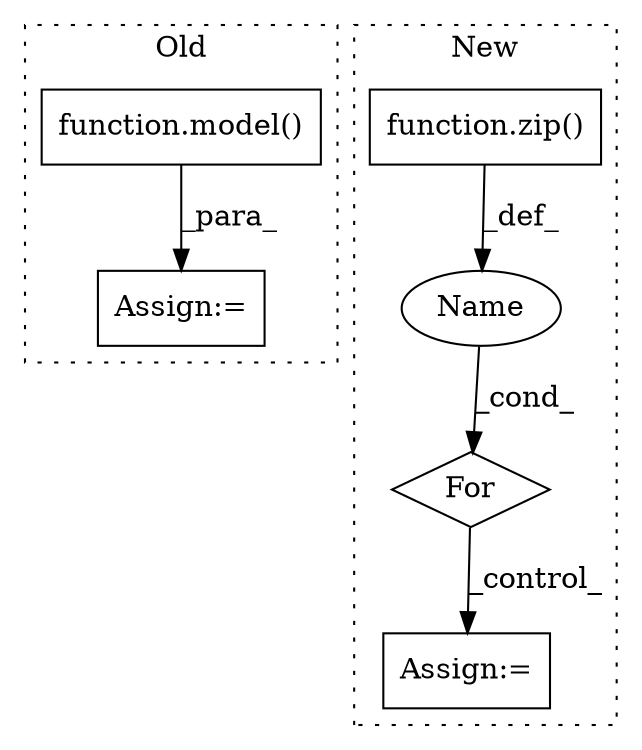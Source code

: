 digraph G {
subgraph cluster0 {
1 [label="function.model()" a="75" s="1546,1560" l="6,1" shape="box"];
6 [label="Assign:=" a="68" s="1642" l="3" shape="box"];
label = "Old";
style="dotted";
}
subgraph cluster1 {
2 [label="function.zip()" a="75" s="1968,1990" l="4,1" shape="box"];
3 [label="For" a="107" s="1948,1991" l="4,18" shape="diamond"];
4 [label="Name" a="87" s="1958" l="6" shape="ellipse"];
5 [label="Assign:=" a="68" s="2016" l="3" shape="box"];
label = "New";
style="dotted";
}
1 -> 6 [label="_para_"];
2 -> 4 [label="_def_"];
3 -> 5 [label="_control_"];
4 -> 3 [label="_cond_"];
}